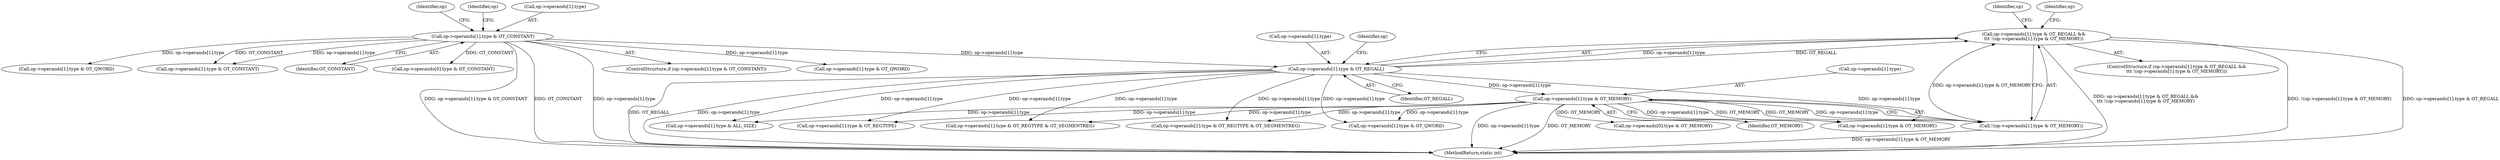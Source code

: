 digraph "0_radare2_f17bfd9f1da05f30f23a4dd05e9d2363e1406948@API" {
"1001253" [label="(Call,op->operands[1].type & OT_REGALL &&\n\t\t\t !(op->operands[1].type & OT_MEMORY))"];
"1001254" [label="(Call,op->operands[1].type & OT_REGALL)"];
"1000132" [label="(Call,op->operands[1].type & OT_CONSTANT)"];
"1001263" [label="(Call,!(op->operands[1].type & OT_MEMORY))"];
"1001264" [label="(Call,op->operands[1].type & OT_MEMORY)"];
"1001275" [label="(Call,op->operands[0].type & OT_CONSTANT)"];
"1003216" [label="(MethodReturn,static int)"];
"1001301" [label="(Call,op->operands[1].type & OT_REGTYPE & OT_SEGMENTREG)"];
"1001255" [label="(Call,op->operands[1].type)"];
"1001676" [label="(Call,op->operands[0].type & OT_MEMORY)"];
"1001528" [label="(Call,op->operands[1].type & OT_REGTYPE & OT_SEGMENTREG)"];
"1001265" [label="(Call,op->operands[1].type)"];
"1001262" [label="(Identifier,OT_REGALL)"];
"1001272" [label="(Identifier,OT_MEMORY)"];
"1000140" [label="(Identifier,OT_CONSTANT)"];
"1001252" [label="(ControlStructure,if (op->operands[1].type & OT_REGALL &&\n\t\t\t !(op->operands[1].type & OT_MEMORY)))"];
"1001992" [label="(Identifier,op)"];
"1000147" [label="(Identifier,op)"];
"1001253" [label="(Call,op->operands[1].type & OT_REGALL &&\n\t\t\t !(op->operands[1].type & OT_MEMORY))"];
"1001254" [label="(Call,op->operands[1].type & OT_REGALL)"];
"1000133" [label="(Call,op->operands[1].type)"];
"1000131" [label="(ControlStructure,if (op->operands[1].type & OT_CONSTANT))"];
"1001264" [label="(Call,op->operands[1].type & OT_MEMORY)"];
"1001263" [label="(Call,!(op->operands[1].type & OT_MEMORY))"];
"1000226" [label="(Call,op->operands[1].type & OT_QWORD)"];
"1001988" [label="(Call,op->operands[1].type & OT_MEMORY)"];
"1000132" [label="(Call,op->operands[1].type & OT_CONSTANT)"];
"1001258" [label="(Identifier,op)"];
"1000361" [label="(Call,op->operands[1].type & OT_QWORD)"];
"1001279" [label="(Identifier,op)"];
"1001394" [label="(Call,op->operands[1].type & OT_QWORD)"];
"1001349" [label="(Call,op->operands[1].type & ALL_SIZE)"];
"1000239" [label="(Call,op->operands[1].type & OT_CONSTANT)"];
"1001327" [label="(Call,op->operands[1].type & OT_REGTYPE)"];
"1001268" [label="(Identifier,op)"];
"1001253" -> "1001252"  [label="AST: "];
"1001253" -> "1001254"  [label="CFG: "];
"1001253" -> "1001263"  [label="CFG: "];
"1001254" -> "1001253"  [label="AST: "];
"1001263" -> "1001253"  [label="AST: "];
"1001279" -> "1001253"  [label="CFG: "];
"1001992" -> "1001253"  [label="CFG: "];
"1001253" -> "1003216"  [label="DDG: op->operands[1].type & OT_REGALL &&\n\t\t\t !(op->operands[1].type & OT_MEMORY)"];
"1001253" -> "1003216"  [label="DDG: !(op->operands[1].type & OT_MEMORY)"];
"1001253" -> "1003216"  [label="DDG: op->operands[1].type & OT_REGALL"];
"1001254" -> "1001253"  [label="DDG: op->operands[1].type"];
"1001254" -> "1001253"  [label="DDG: OT_REGALL"];
"1001263" -> "1001253"  [label="DDG: op->operands[1].type & OT_MEMORY"];
"1001254" -> "1001262"  [label="CFG: "];
"1001255" -> "1001254"  [label="AST: "];
"1001262" -> "1001254"  [label="AST: "];
"1001268" -> "1001254"  [label="CFG: "];
"1001254" -> "1003216"  [label="DDG: OT_REGALL"];
"1001254" -> "1003216"  [label="DDG: op->operands[1].type"];
"1000132" -> "1001254"  [label="DDG: op->operands[1].type"];
"1001254" -> "1001264"  [label="DDG: op->operands[1].type"];
"1001254" -> "1001301"  [label="DDG: op->operands[1].type"];
"1001254" -> "1001327"  [label="DDG: op->operands[1].type"];
"1001254" -> "1001349"  [label="DDG: op->operands[1].type"];
"1001254" -> "1001394"  [label="DDG: op->operands[1].type"];
"1001254" -> "1001528"  [label="DDG: op->operands[1].type"];
"1001254" -> "1001988"  [label="DDG: op->operands[1].type"];
"1000132" -> "1000131"  [label="AST: "];
"1000132" -> "1000140"  [label="CFG: "];
"1000133" -> "1000132"  [label="AST: "];
"1000140" -> "1000132"  [label="AST: "];
"1000147" -> "1000132"  [label="CFG: "];
"1001258" -> "1000132"  [label="CFG: "];
"1000132" -> "1003216"  [label="DDG: op->operands[1].type & OT_CONSTANT"];
"1000132" -> "1003216"  [label="DDG: OT_CONSTANT"];
"1000132" -> "1003216"  [label="DDG: op->operands[1].type"];
"1000132" -> "1000226"  [label="DDG: op->operands[1].type"];
"1000132" -> "1000239"  [label="DDG: op->operands[1].type"];
"1000132" -> "1000239"  [label="DDG: OT_CONSTANT"];
"1000132" -> "1000361"  [label="DDG: op->operands[1].type"];
"1000132" -> "1001275"  [label="DDG: OT_CONSTANT"];
"1001263" -> "1001264"  [label="CFG: "];
"1001264" -> "1001263"  [label="AST: "];
"1001263" -> "1003216"  [label="DDG: op->operands[1].type & OT_MEMORY"];
"1001264" -> "1001263"  [label="DDG: op->operands[1].type"];
"1001264" -> "1001263"  [label="DDG: OT_MEMORY"];
"1001264" -> "1001272"  [label="CFG: "];
"1001265" -> "1001264"  [label="AST: "];
"1001272" -> "1001264"  [label="AST: "];
"1001264" -> "1003216"  [label="DDG: op->operands[1].type"];
"1001264" -> "1003216"  [label="DDG: OT_MEMORY"];
"1001264" -> "1001301"  [label="DDG: op->operands[1].type"];
"1001264" -> "1001327"  [label="DDG: op->operands[1].type"];
"1001264" -> "1001349"  [label="DDG: op->operands[1].type"];
"1001264" -> "1001394"  [label="DDG: op->operands[1].type"];
"1001264" -> "1001528"  [label="DDG: op->operands[1].type"];
"1001264" -> "1001676"  [label="DDG: OT_MEMORY"];
"1001264" -> "1001988"  [label="DDG: op->operands[1].type"];
"1001264" -> "1001988"  [label="DDG: OT_MEMORY"];
}
